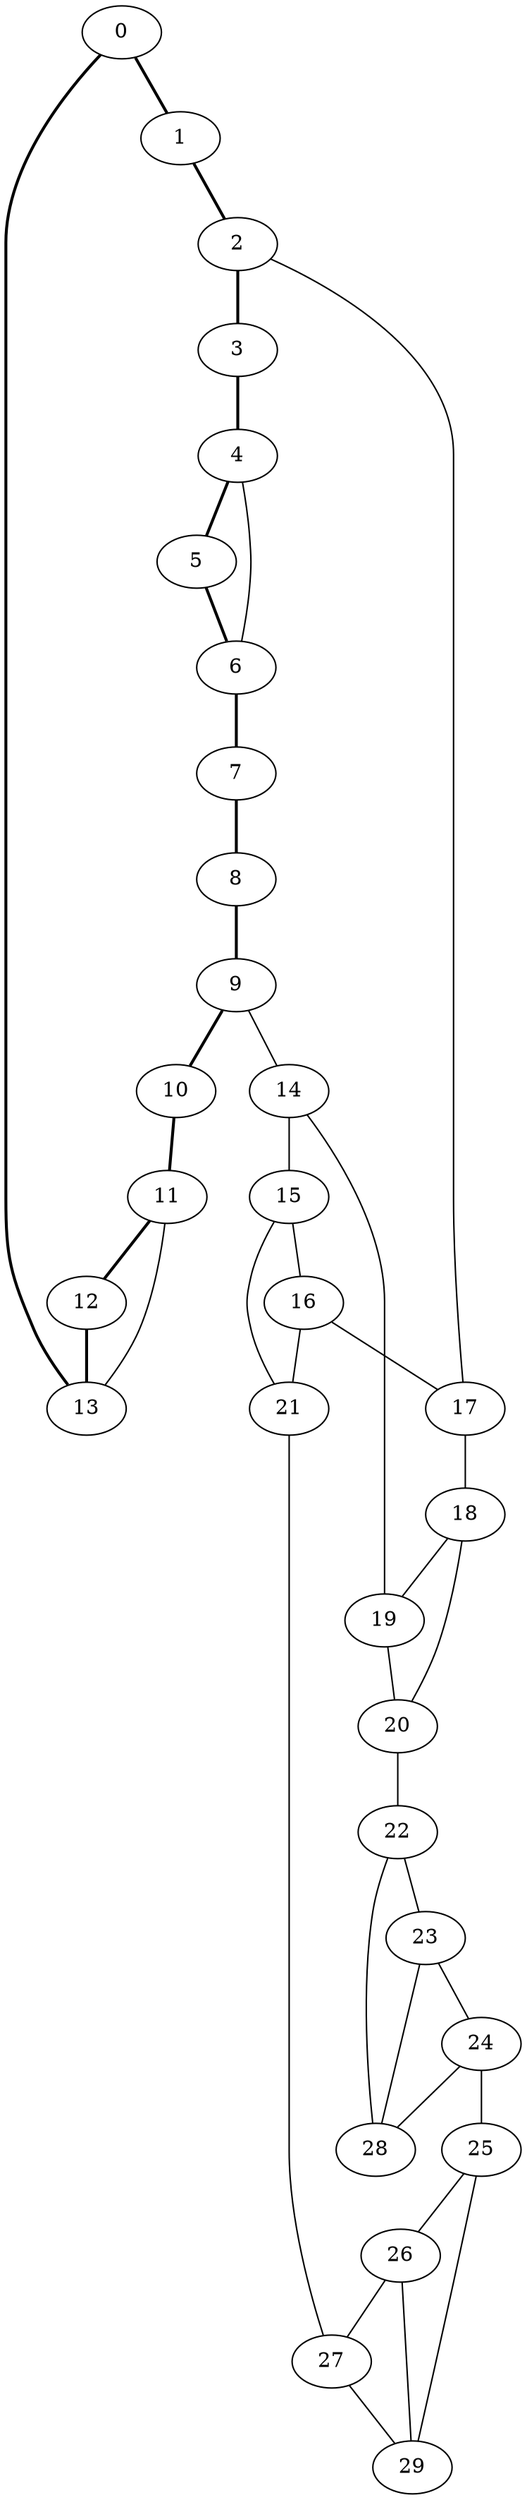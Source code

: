 //Inside of this graph isn't 3-connected
graph G {
0 [ pos = " 7.00,0.00!" ];
0 -- 1[style=bold];
0 -- 13[style=bold];
1 [ pos = " 6.31,3.04!" ];
1 -- 2[style=bold];
2 [ pos = " 4.36,5.47!" ];
2 -- 3[style=bold];
2 -- 17;
3 [ pos = " 1.56,6.82!" ];
3 -- 4[style=bold];
4 [ pos = " -1.56,6.82!" ];
4 -- 5[style=bold];
4 -- 6;
5 [ pos = " -4.36,5.47!" ];
5 -- 6[style=bold];
6 [ pos = " -6.31,3.04!" ];
6 -- 7[style=bold];
7 [ pos = " -7.00,0.00!" ];
7 -- 8[style=bold];
8 [ pos = " -6.31,-3.04!" ];
8 -- 9[style=bold];
9 [ pos = " -4.36,-5.47!" ];
9 -- 10[style=bold];
9 -- 14;
10 [ pos = " -1.56,-6.82!" ];
10 -- 11[style=bold];
11 [ pos = " 1.56,-6.82!" ];
11 -- 12[style=bold];
11 -- 13;
12 [ pos = " 4.36,-5.47!" ];
12 -- 13[style=bold];
13 [ pos = " 6.31,-3.04!" ];
14 -- 15;
14 -- 19;
15 -- 16;
15 -- 21;
16 -- 17;
16 -- 21;
17 -- 18;
18 -- 19;
18 -- 20;
19 -- 20;
20 -- 22;
21 -- 27;
22 -- 23;
22 -- 28;
23 -- 24;
23 -- 28;
24 -- 25;
24 -- 28;
25 -- 26;
25 -- 29;
26 -- 27;
26 -- 29;
27 -- 29;
}
